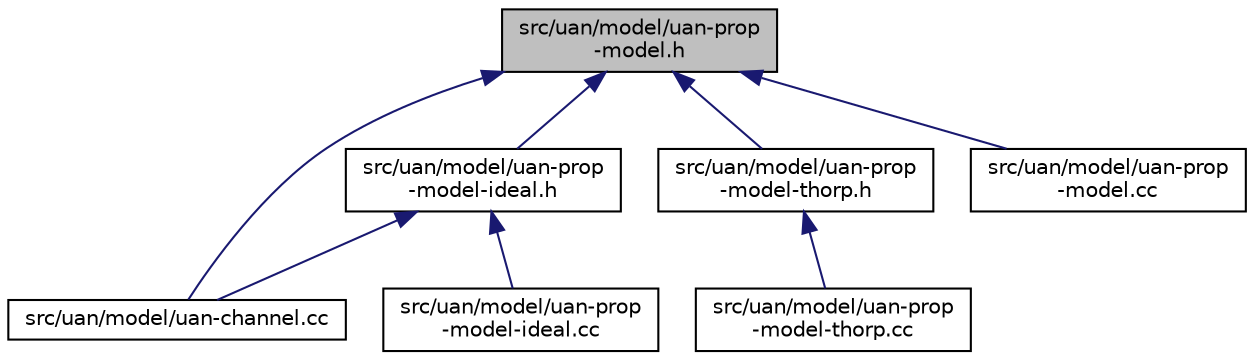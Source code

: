 digraph "src/uan/model/uan-prop-model.h"
{
 // LATEX_PDF_SIZE
  edge [fontname="Helvetica",fontsize="10",labelfontname="Helvetica",labelfontsize="10"];
  node [fontname="Helvetica",fontsize="10",shape=record];
  Node1 [label="src/uan/model/uan-prop\l-model.h",height=0.2,width=0.4,color="black", fillcolor="grey75", style="filled", fontcolor="black",tooltip=" "];
  Node1 -> Node2 [dir="back",color="midnightblue",fontsize="10",style="solid",fontname="Helvetica"];
  Node2 [label="src/uan/model/uan-channel.cc",height=0.2,width=0.4,color="black", fillcolor="white", style="filled",URL="$uan-channel_8cc.html",tooltip=" "];
  Node1 -> Node3 [dir="back",color="midnightblue",fontsize="10",style="solid",fontname="Helvetica"];
  Node3 [label="src/uan/model/uan-prop\l-model-ideal.h",height=0.2,width=0.4,color="black", fillcolor="white", style="filled",URL="$uan-prop-model-ideal_8h.html",tooltip=" "];
  Node3 -> Node2 [dir="back",color="midnightblue",fontsize="10",style="solid",fontname="Helvetica"];
  Node3 -> Node4 [dir="back",color="midnightblue",fontsize="10",style="solid",fontname="Helvetica"];
  Node4 [label="src/uan/model/uan-prop\l-model-ideal.cc",height=0.2,width=0.4,color="black", fillcolor="white", style="filled",URL="$uan-prop-model-ideal_8cc.html",tooltip=" "];
  Node1 -> Node5 [dir="back",color="midnightblue",fontsize="10",style="solid",fontname="Helvetica"];
  Node5 [label="src/uan/model/uan-prop\l-model-thorp.h",height=0.2,width=0.4,color="black", fillcolor="white", style="filled",URL="$uan-prop-model-thorp_8h.html",tooltip=" "];
  Node5 -> Node6 [dir="back",color="midnightblue",fontsize="10",style="solid",fontname="Helvetica"];
  Node6 [label="src/uan/model/uan-prop\l-model-thorp.cc",height=0.2,width=0.4,color="black", fillcolor="white", style="filled",URL="$uan-prop-model-thorp_8cc.html",tooltip=" "];
  Node1 -> Node7 [dir="back",color="midnightblue",fontsize="10",style="solid",fontname="Helvetica"];
  Node7 [label="src/uan/model/uan-prop\l-model.cc",height=0.2,width=0.4,color="black", fillcolor="white", style="filled",URL="$uan-prop-model_8cc.html",tooltip=" "];
}
